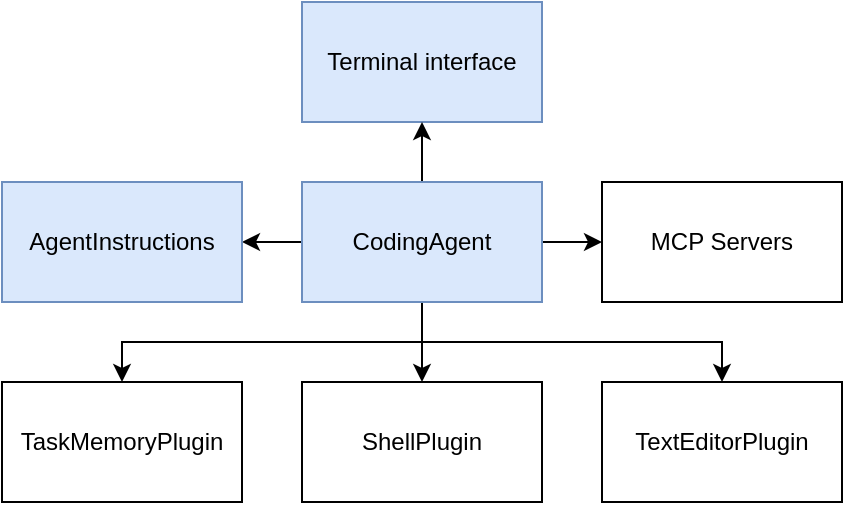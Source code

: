 <mxfile version="28.2.7" pages="2">
  <diagram name="Step 1" id="w6o3ThdgBnDysbvFrffI">
    <mxGraphModel dx="2946" dy="1159" grid="1" gridSize="10" guides="1" tooltips="1" connect="1" arrows="1" fold="1" page="1" pageScale="1" pageWidth="850" pageHeight="1100" math="0" shadow="0">
      <root>
        <mxCell id="0" />
        <mxCell id="1" parent="0" />
        <mxCell id="VRrTi7i2wCU3xgdVZJ-x-1" value="Terminal interface" style="rounded=0;whiteSpace=wrap;html=1;fillColor=#dae8fc;strokeColor=#6c8ebf;" vertex="1" parent="1">
          <mxGeometry x="350" y="190" width="120" height="60" as="geometry" />
        </mxCell>
        <mxCell id="VRrTi7i2wCU3xgdVZJ-x-4" style="edgeStyle=orthogonalEdgeStyle;rounded=0;orthogonalLoop=1;jettySize=auto;html=1;entryX=1;entryY=0.5;entryDx=0;entryDy=0;" edge="1" parent="1" source="VRrTi7i2wCU3xgdVZJ-x-2" target="VRrTi7i2wCU3xgdVZJ-x-3">
          <mxGeometry relative="1" as="geometry" />
        </mxCell>
        <mxCell id="VRrTi7i2wCU3xgdVZJ-x-5" style="edgeStyle=orthogonalEdgeStyle;rounded=0;orthogonalLoop=1;jettySize=auto;html=1;entryX=0.5;entryY=1;entryDx=0;entryDy=0;" edge="1" parent="1" source="VRrTi7i2wCU3xgdVZJ-x-2" target="VRrTi7i2wCU3xgdVZJ-x-1">
          <mxGeometry relative="1" as="geometry" />
        </mxCell>
        <mxCell id="VRrTi7i2wCU3xgdVZJ-x-9" style="edgeStyle=orthogonalEdgeStyle;rounded=0;orthogonalLoop=1;jettySize=auto;html=1;" edge="1" parent="1" source="VRrTi7i2wCU3xgdVZJ-x-2" target="VRrTi7i2wCU3xgdVZJ-x-6">
          <mxGeometry relative="1" as="geometry" />
        </mxCell>
        <mxCell id="VRrTi7i2wCU3xgdVZJ-x-10" style="edgeStyle=orthogonalEdgeStyle;rounded=0;orthogonalLoop=1;jettySize=auto;html=1;exitX=0.5;exitY=1;exitDx=0;exitDy=0;" edge="1" parent="1" source="VRrTi7i2wCU3xgdVZJ-x-2" target="VRrTi7i2wCU3xgdVZJ-x-7">
          <mxGeometry relative="1" as="geometry" />
        </mxCell>
        <mxCell id="VRrTi7i2wCU3xgdVZJ-x-11" style="edgeStyle=orthogonalEdgeStyle;rounded=0;orthogonalLoop=1;jettySize=auto;html=1;entryX=0.5;entryY=0;entryDx=0;entryDy=0;exitX=0.5;exitY=1;exitDx=0;exitDy=0;" edge="1" parent="1" source="VRrTi7i2wCU3xgdVZJ-x-2" target="VRrTi7i2wCU3xgdVZJ-x-8">
          <mxGeometry relative="1" as="geometry" />
        </mxCell>
        <mxCell id="VRrTi7i2wCU3xgdVZJ-x-13" style="edgeStyle=orthogonalEdgeStyle;rounded=0;orthogonalLoop=1;jettySize=auto;html=1;" edge="1" parent="1" source="VRrTi7i2wCU3xgdVZJ-x-2" target="VRrTi7i2wCU3xgdVZJ-x-12">
          <mxGeometry relative="1" as="geometry" />
        </mxCell>
        <mxCell id="VRrTi7i2wCU3xgdVZJ-x-2" value="CodingAgent" style="rounded=0;whiteSpace=wrap;html=1;fillColor=#dae8fc;strokeColor=#6c8ebf;" vertex="1" parent="1">
          <mxGeometry x="350" y="280" width="120" height="60" as="geometry" />
        </mxCell>
        <mxCell id="VRrTi7i2wCU3xgdVZJ-x-3" value="AgentInstructions" style="rounded=0;whiteSpace=wrap;html=1;fillColor=#dae8fc;strokeColor=#6c8ebf;" vertex="1" parent="1">
          <mxGeometry x="200" y="280" width="120" height="60" as="geometry" />
        </mxCell>
        <mxCell id="VRrTi7i2wCU3xgdVZJ-x-6" value="ShellPlugin" style="rounded=0;whiteSpace=wrap;html=1;" vertex="1" parent="1">
          <mxGeometry x="350" y="380" width="120" height="60" as="geometry" />
        </mxCell>
        <mxCell id="VRrTi7i2wCU3xgdVZJ-x-7" value="TextEditorPlugin" style="rounded=0;whiteSpace=wrap;html=1;" vertex="1" parent="1">
          <mxGeometry x="500" y="380" width="120" height="60" as="geometry" />
        </mxCell>
        <mxCell id="VRrTi7i2wCU3xgdVZJ-x-8" value="TaskMemoryPlugin" style="rounded=0;whiteSpace=wrap;html=1;" vertex="1" parent="1">
          <mxGeometry x="200" y="380" width="120" height="60" as="geometry" />
        </mxCell>
        <mxCell id="VRrTi7i2wCU3xgdVZJ-x-12" value="MCP Servers" style="rounded=0;whiteSpace=wrap;html=1;" vertex="1" parent="1">
          <mxGeometry x="500" y="280" width="120" height="60" as="geometry" />
        </mxCell>
      </root>
    </mxGraphModel>
  </diagram>
  <diagram name="Step 2" id="yPrkEz2xbbZ_88bbG_Gg">
    <mxGraphModel dx="2946" dy="1159" grid="1" gridSize="10" guides="1" tooltips="1" connect="1" arrows="1" fold="1" page="1" pageScale="1" pageWidth="850" pageHeight="1100" math="0" shadow="0">
      <root>
        <mxCell id="_jSdY9M1An4DfjjMcIJH-0" />
        <mxCell id="_jSdY9M1An4DfjjMcIJH-1" parent="_jSdY9M1An4DfjjMcIJH-0" />
        <mxCell id="_jSdY9M1An4DfjjMcIJH-2" value="Terminal interface" style="rounded=0;whiteSpace=wrap;html=1;" vertex="1" parent="_jSdY9M1An4DfjjMcIJH-1">
          <mxGeometry x="350" y="190" width="120" height="60" as="geometry" />
        </mxCell>
        <mxCell id="_jSdY9M1An4DfjjMcIJH-3" style="edgeStyle=orthogonalEdgeStyle;rounded=0;orthogonalLoop=1;jettySize=auto;html=1;entryX=1;entryY=0.5;entryDx=0;entryDy=0;" edge="1" parent="_jSdY9M1An4DfjjMcIJH-1" source="_jSdY9M1An4DfjjMcIJH-9" target="_jSdY9M1An4DfjjMcIJH-10">
          <mxGeometry relative="1" as="geometry" />
        </mxCell>
        <mxCell id="_jSdY9M1An4DfjjMcIJH-4" style="edgeStyle=orthogonalEdgeStyle;rounded=0;orthogonalLoop=1;jettySize=auto;html=1;entryX=0.5;entryY=1;entryDx=0;entryDy=0;" edge="1" parent="_jSdY9M1An4DfjjMcIJH-1" source="_jSdY9M1An4DfjjMcIJH-9" target="_jSdY9M1An4DfjjMcIJH-2">
          <mxGeometry relative="1" as="geometry" />
        </mxCell>
        <mxCell id="_jSdY9M1An4DfjjMcIJH-5" style="edgeStyle=orthogonalEdgeStyle;rounded=0;orthogonalLoop=1;jettySize=auto;html=1;" edge="1" parent="_jSdY9M1An4DfjjMcIJH-1" source="_jSdY9M1An4DfjjMcIJH-9" target="_jSdY9M1An4DfjjMcIJH-11">
          <mxGeometry relative="1" as="geometry" />
        </mxCell>
        <mxCell id="_jSdY9M1An4DfjjMcIJH-6" style="edgeStyle=orthogonalEdgeStyle;rounded=0;orthogonalLoop=1;jettySize=auto;html=1;exitX=0.5;exitY=1;exitDx=0;exitDy=0;" edge="1" parent="_jSdY9M1An4DfjjMcIJH-1" source="_jSdY9M1An4DfjjMcIJH-9" target="_jSdY9M1An4DfjjMcIJH-12">
          <mxGeometry relative="1" as="geometry" />
        </mxCell>
        <mxCell id="_jSdY9M1An4DfjjMcIJH-7" style="edgeStyle=orthogonalEdgeStyle;rounded=0;orthogonalLoop=1;jettySize=auto;html=1;entryX=0.5;entryY=0;entryDx=0;entryDy=0;exitX=0.5;exitY=1;exitDx=0;exitDy=0;" edge="1" parent="_jSdY9M1An4DfjjMcIJH-1" source="_jSdY9M1An4DfjjMcIJH-9" target="_jSdY9M1An4DfjjMcIJH-13">
          <mxGeometry relative="1" as="geometry" />
        </mxCell>
        <mxCell id="_jSdY9M1An4DfjjMcIJH-8" style="edgeStyle=orthogonalEdgeStyle;rounded=0;orthogonalLoop=1;jettySize=auto;html=1;" edge="1" parent="_jSdY9M1An4DfjjMcIJH-1" source="_jSdY9M1An4DfjjMcIJH-9" target="_jSdY9M1An4DfjjMcIJH-14">
          <mxGeometry relative="1" as="geometry" />
        </mxCell>
        <mxCell id="_jSdY9M1An4DfjjMcIJH-9" value="CodingAgent" style="rounded=0;whiteSpace=wrap;html=1;fillColor=#f5f5f5;fontColor=#333333;strokeColor=#666666;" vertex="1" parent="_jSdY9M1An4DfjjMcIJH-1">
          <mxGeometry x="350" y="280" width="120" height="60" as="geometry" />
        </mxCell>
        <mxCell id="_jSdY9M1An4DfjjMcIJH-10" value="AgentInstructions" style="rounded=0;whiteSpace=wrap;html=1;" vertex="1" parent="_jSdY9M1An4DfjjMcIJH-1">
          <mxGeometry x="200" y="280" width="120" height="60" as="geometry" />
        </mxCell>
        <mxCell id="_jSdY9M1An4DfjjMcIJH-11" value="ShellPlugin" style="rounded=0;whiteSpace=wrap;html=1;fillColor=#dae8fc;strokeColor=#6c8ebf;" vertex="1" parent="_jSdY9M1An4DfjjMcIJH-1">
          <mxGeometry x="350" y="380" width="120" height="60" as="geometry" />
        </mxCell>
        <mxCell id="_jSdY9M1An4DfjjMcIJH-12" value="TextEditorPlugin" style="rounded=0;whiteSpace=wrap;html=1;fillColor=#dae8fc;strokeColor=#6c8ebf;" vertex="1" parent="_jSdY9M1An4DfjjMcIJH-1">
          <mxGeometry x="500" y="380" width="120" height="60" as="geometry" />
        </mxCell>
        <mxCell id="_jSdY9M1An4DfjjMcIJH-13" value="TaskMemoryPlugin" style="rounded=0;whiteSpace=wrap;html=1;" vertex="1" parent="_jSdY9M1An4DfjjMcIJH-1">
          <mxGeometry x="200" y="380" width="120" height="60" as="geometry" />
        </mxCell>
        <mxCell id="_jSdY9M1An4DfjjMcIJH-14" value="MCP Servers" style="rounded=0;whiteSpace=wrap;html=1;" vertex="1" parent="_jSdY9M1An4DfjjMcIJH-1">
          <mxGeometry x="500" y="280" width="120" height="60" as="geometry" />
        </mxCell>
      </root>
    </mxGraphModel>
  </diagram>
</mxfile>
